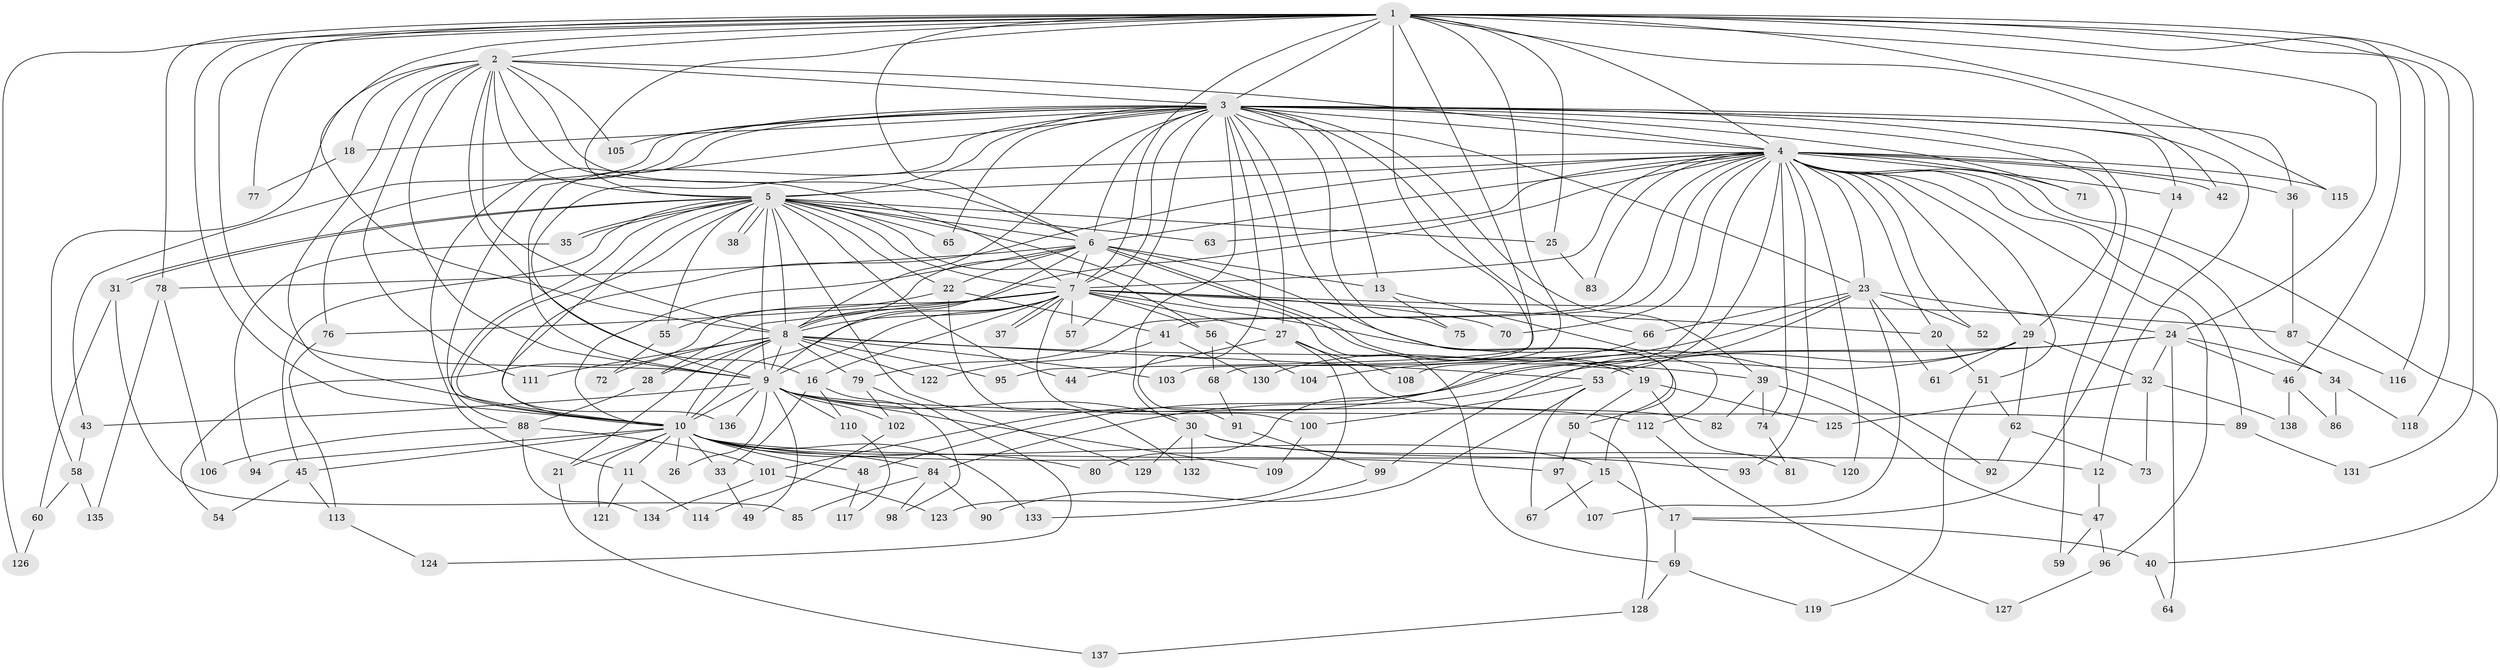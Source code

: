 // coarse degree distribution, {10: 0.017857142857142856, 16: 0.017857142857142856, 21: 0.017857142857142856, 19: 0.03571428571428571, 11: 0.017857142857142856, 24: 0.017857142857142856, 4: 0.14285714285714285, 6: 0.07142857142857142, 5: 0.05357142857142857, 9: 0.03571428571428571, 8: 0.03571428571428571, 14: 0.017857142857142856, 3: 0.14285714285714285, 2: 0.3392857142857143, 1: 0.017857142857142856, 12: 0.017857142857142856}
// Generated by graph-tools (version 1.1) at 2025/49/03/04/25 22:49:33]
// undirected, 138 vertices, 301 edges
graph export_dot {
  node [color=gray90,style=filled];
  1;
  2;
  3;
  4;
  5;
  6;
  7;
  8;
  9;
  10;
  11;
  12;
  13;
  14;
  15;
  16;
  17;
  18;
  19;
  20;
  21;
  22;
  23;
  24;
  25;
  26;
  27;
  28;
  29;
  30;
  31;
  32;
  33;
  34;
  35;
  36;
  37;
  38;
  39;
  40;
  41;
  42;
  43;
  44;
  45;
  46;
  47;
  48;
  49;
  50;
  51;
  52;
  53;
  54;
  55;
  56;
  57;
  58;
  59;
  60;
  61;
  62;
  63;
  64;
  65;
  66;
  67;
  68;
  69;
  70;
  71;
  72;
  73;
  74;
  75;
  76;
  77;
  78;
  79;
  80;
  81;
  82;
  83;
  84;
  85;
  86;
  87;
  88;
  89;
  90;
  91;
  92;
  93;
  94;
  95;
  96;
  97;
  98;
  99;
  100;
  101;
  102;
  103;
  104;
  105;
  106;
  107;
  108;
  109;
  110;
  111;
  112;
  113;
  114;
  115;
  116;
  117;
  118;
  119;
  120;
  121;
  122;
  123;
  124;
  125;
  126;
  127;
  128;
  129;
  130;
  131;
  132;
  133;
  134;
  135;
  136;
  137;
  138;
  1 -- 2;
  1 -- 3;
  1 -- 4;
  1 -- 5;
  1 -- 6;
  1 -- 7;
  1 -- 8;
  1 -- 9;
  1 -- 10;
  1 -- 24;
  1 -- 25;
  1 -- 42;
  1 -- 46;
  1 -- 68;
  1 -- 77;
  1 -- 78;
  1 -- 95;
  1 -- 103;
  1 -- 115;
  1 -- 116;
  1 -- 118;
  1 -- 126;
  1 -- 131;
  2 -- 3;
  2 -- 4;
  2 -- 5;
  2 -- 6;
  2 -- 7;
  2 -- 8;
  2 -- 9;
  2 -- 10;
  2 -- 16;
  2 -- 18;
  2 -- 58;
  2 -- 105;
  2 -- 111;
  3 -- 4;
  3 -- 5;
  3 -- 6;
  3 -- 7;
  3 -- 8;
  3 -- 9;
  3 -- 10;
  3 -- 11;
  3 -- 12;
  3 -- 13;
  3 -- 14;
  3 -- 18;
  3 -- 23;
  3 -- 27;
  3 -- 29;
  3 -- 30;
  3 -- 36;
  3 -- 39;
  3 -- 43;
  3 -- 50;
  3 -- 57;
  3 -- 59;
  3 -- 65;
  3 -- 66;
  3 -- 71;
  3 -- 75;
  3 -- 76;
  3 -- 91;
  3 -- 105;
  4 -- 5;
  4 -- 6;
  4 -- 7;
  4 -- 8;
  4 -- 9;
  4 -- 10;
  4 -- 14;
  4 -- 20;
  4 -- 23;
  4 -- 29;
  4 -- 34;
  4 -- 36;
  4 -- 40;
  4 -- 41;
  4 -- 42;
  4 -- 51;
  4 -- 52;
  4 -- 63;
  4 -- 70;
  4 -- 71;
  4 -- 74;
  4 -- 79;
  4 -- 80;
  4 -- 83;
  4 -- 89;
  4 -- 93;
  4 -- 96;
  4 -- 108;
  4 -- 115;
  4 -- 120;
  5 -- 6;
  5 -- 7;
  5 -- 8;
  5 -- 9;
  5 -- 10;
  5 -- 22;
  5 -- 25;
  5 -- 31;
  5 -- 31;
  5 -- 35;
  5 -- 35;
  5 -- 38;
  5 -- 38;
  5 -- 44;
  5 -- 45;
  5 -- 55;
  5 -- 56;
  5 -- 63;
  5 -- 65;
  5 -- 69;
  5 -- 88;
  5 -- 129;
  5 -- 136;
  6 -- 7;
  6 -- 8;
  6 -- 9;
  6 -- 10;
  6 -- 13;
  6 -- 15;
  6 -- 19;
  6 -- 19;
  6 -- 22;
  6 -- 78;
  7 -- 8;
  7 -- 9;
  7 -- 10;
  7 -- 16;
  7 -- 20;
  7 -- 27;
  7 -- 28;
  7 -- 37;
  7 -- 37;
  7 -- 54;
  7 -- 56;
  7 -- 57;
  7 -- 70;
  7 -- 76;
  7 -- 87;
  7 -- 92;
  7 -- 100;
  8 -- 9;
  8 -- 10;
  8 -- 21;
  8 -- 28;
  8 -- 39;
  8 -- 53;
  8 -- 72;
  8 -- 79;
  8 -- 95;
  8 -- 103;
  8 -- 111;
  8 -- 122;
  9 -- 10;
  9 -- 26;
  9 -- 30;
  9 -- 43;
  9 -- 49;
  9 -- 89;
  9 -- 102;
  9 -- 109;
  9 -- 110;
  9 -- 112;
  9 -- 136;
  10 -- 11;
  10 -- 12;
  10 -- 15;
  10 -- 21;
  10 -- 26;
  10 -- 33;
  10 -- 45;
  10 -- 48;
  10 -- 80;
  10 -- 84;
  10 -- 94;
  10 -- 97;
  10 -- 121;
  10 -- 133;
  11 -- 114;
  11 -- 121;
  12 -- 47;
  13 -- 75;
  13 -- 112;
  14 -- 17;
  15 -- 17;
  15 -- 67;
  16 -- 33;
  16 -- 98;
  16 -- 110;
  17 -- 40;
  17 -- 69;
  18 -- 77;
  19 -- 50;
  19 -- 81;
  19 -- 125;
  20 -- 51;
  21 -- 137;
  22 -- 41;
  22 -- 55;
  22 -- 132;
  23 -- 24;
  23 -- 52;
  23 -- 61;
  23 -- 66;
  23 -- 99;
  23 -- 104;
  23 -- 107;
  24 -- 32;
  24 -- 34;
  24 -- 46;
  24 -- 64;
  24 -- 84;
  24 -- 101;
  25 -- 83;
  27 -- 44;
  27 -- 82;
  27 -- 108;
  27 -- 123;
  28 -- 88;
  29 -- 32;
  29 -- 48;
  29 -- 53;
  29 -- 61;
  29 -- 62;
  30 -- 93;
  30 -- 120;
  30 -- 129;
  30 -- 132;
  31 -- 60;
  31 -- 85;
  32 -- 73;
  32 -- 125;
  32 -- 138;
  33 -- 49;
  34 -- 86;
  34 -- 118;
  35 -- 94;
  36 -- 87;
  39 -- 47;
  39 -- 74;
  39 -- 82;
  40 -- 64;
  41 -- 122;
  41 -- 130;
  43 -- 58;
  45 -- 54;
  45 -- 113;
  46 -- 86;
  46 -- 138;
  47 -- 59;
  47 -- 96;
  48 -- 117;
  50 -- 97;
  50 -- 128;
  51 -- 62;
  51 -- 119;
  53 -- 67;
  53 -- 90;
  53 -- 100;
  55 -- 72;
  56 -- 68;
  56 -- 104;
  58 -- 60;
  58 -- 135;
  60 -- 126;
  62 -- 73;
  62 -- 92;
  66 -- 130;
  68 -- 91;
  69 -- 119;
  69 -- 128;
  74 -- 81;
  76 -- 113;
  78 -- 106;
  78 -- 135;
  79 -- 102;
  79 -- 124;
  84 -- 85;
  84 -- 90;
  84 -- 98;
  87 -- 116;
  88 -- 101;
  88 -- 106;
  88 -- 134;
  89 -- 131;
  91 -- 99;
  96 -- 127;
  97 -- 107;
  99 -- 133;
  100 -- 109;
  101 -- 123;
  101 -- 134;
  102 -- 114;
  110 -- 117;
  112 -- 127;
  113 -- 124;
  128 -- 137;
}
